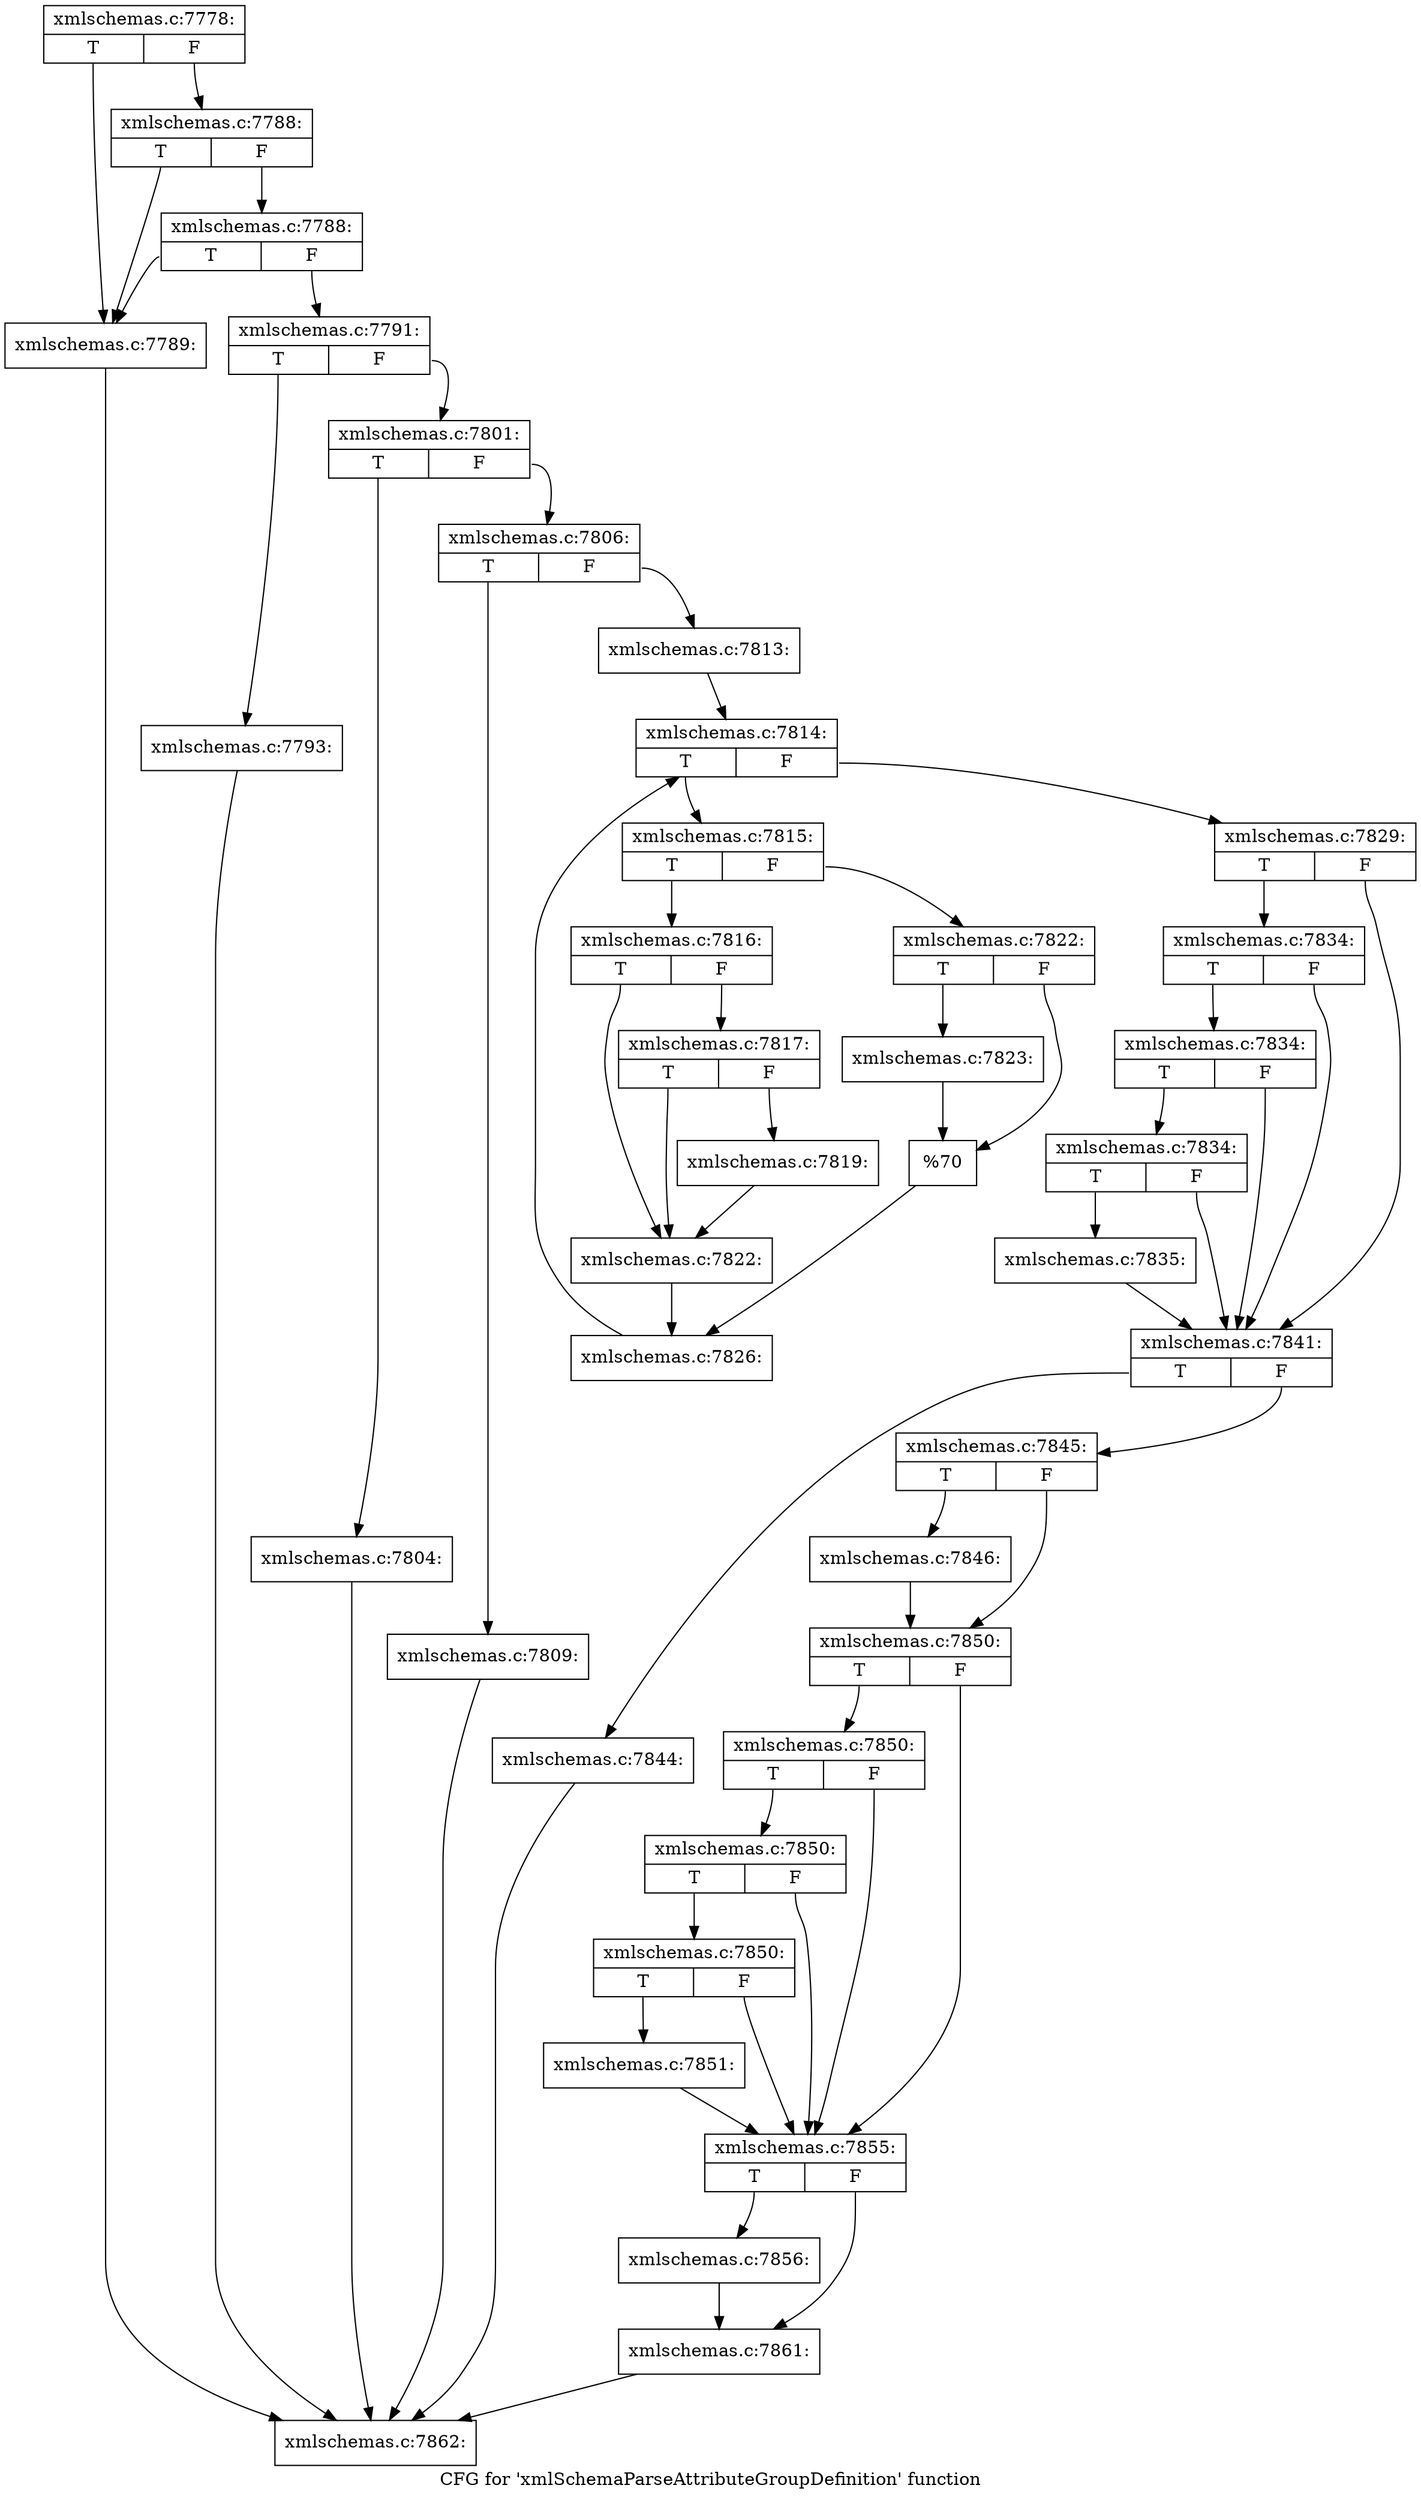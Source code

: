 digraph "CFG for 'xmlSchemaParseAttributeGroupDefinition' function" {
	label="CFG for 'xmlSchemaParseAttributeGroupDefinition' function";

	Node0x4ff38c0 [shape=record,label="{xmlschemas.c:7778:|{<s0>T|<s1>F}}"];
	Node0x4ff38c0:s0 -> Node0x4d47410;
	Node0x4ff38c0:s1 -> Node0x4d47530;
	Node0x4d47530 [shape=record,label="{xmlschemas.c:7788:|{<s0>T|<s1>F}}"];
	Node0x4d47530:s0 -> Node0x4d47410;
	Node0x4d47530:s1 -> Node0x4d474b0;
	Node0x4d474b0 [shape=record,label="{xmlschemas.c:7788:|{<s0>T|<s1>F}}"];
	Node0x4d474b0:s0 -> Node0x4d47410;
	Node0x4d474b0:s1 -> Node0x4d47460;
	Node0x4d47410 [shape=record,label="{xmlschemas.c:7789:}"];
	Node0x4d47410 -> Node0x4d459e0;
	Node0x4d47460 [shape=record,label="{xmlschemas.c:7791:|{<s0>T|<s1>F}}"];
	Node0x4d47460:s0 -> Node0x4d48060;
	Node0x4d47460:s1 -> Node0x4d480b0;
	Node0x4d48060 [shape=record,label="{xmlschemas.c:7793:}"];
	Node0x4d48060 -> Node0x4d459e0;
	Node0x4d480b0 [shape=record,label="{xmlschemas.c:7801:|{<s0>T|<s1>F}}"];
	Node0x4d480b0:s0 -> Node0x4d488f0;
	Node0x4d480b0:s1 -> Node0x4d48940;
	Node0x4d488f0 [shape=record,label="{xmlschemas.c:7804:}"];
	Node0x4d488f0 -> Node0x4d459e0;
	Node0x4d48940 [shape=record,label="{xmlschemas.c:7806:|{<s0>T|<s1>F}}"];
	Node0x4d48940:s0 -> Node0x4d49aa0;
	Node0x4d48940:s1 -> Node0x4ff3e50;
	Node0x4d49aa0 [shape=record,label="{xmlschemas.c:7809:}"];
	Node0x4d49aa0 -> Node0x4d459e0;
	Node0x4ff3e50 [shape=record,label="{xmlschemas.c:7813:}"];
	Node0x4ff3e50 -> Node0x4d4a540;
	Node0x4d4a540 [shape=record,label="{xmlschemas.c:7814:|{<s0>T|<s1>F}}"];
	Node0x4d4a540:s0 -> Node0x4d4a8f0;
	Node0x4d4a540:s1 -> Node0x4d4a720;
	Node0x4d4a8f0 [shape=record,label="{xmlschemas.c:7815:|{<s0>T|<s1>F}}"];
	Node0x4d4a8f0:s0 -> Node0x4d4aa30;
	Node0x4d4a8f0:s1 -> Node0x4d4aad0;
	Node0x4d4aa30 [shape=record,label="{xmlschemas.c:7816:|{<s0>T|<s1>F}}"];
	Node0x4d4aa30:s0 -> Node0x4d4aeb0;
	Node0x4d4aa30:s1 -> Node0x4d4af00;
	Node0x4d4af00 [shape=record,label="{xmlschemas.c:7817:|{<s0>T|<s1>F}}"];
	Node0x4d4af00:s0 -> Node0x4d4aeb0;
	Node0x4d4af00:s1 -> Node0x4d4ae60;
	Node0x4d4ae60 [shape=record,label="{xmlschemas.c:7819:}"];
	Node0x4d4ae60 -> Node0x4d4aeb0;
	Node0x4d4aeb0 [shape=record,label="{xmlschemas.c:7822:}"];
	Node0x4d4aeb0 -> Node0x4d4aa80;
	Node0x4d4aad0 [shape=record,label="{xmlschemas.c:7822:|{<s0>T|<s1>F}}"];
	Node0x4d4aad0:s0 -> Node0x4d4bc10;
	Node0x4d4aad0:s1 -> Node0x4d4bc60;
	Node0x4d4bc10 [shape=record,label="{xmlschemas.c:7823:}"];
	Node0x4d4bc10 -> Node0x4d4bc60;
	Node0x4d4bc60 [shape=record,label="{%70}"];
	Node0x4d4bc60 -> Node0x4d4aa80;
	Node0x4d4aa80 [shape=record,label="{xmlschemas.c:7826:}"];
	Node0x4d4aa80 -> Node0x4d4a540;
	Node0x4d4a720 [shape=record,label="{xmlschemas.c:7829:|{<s0>T|<s1>F}}"];
	Node0x4d4a720:s0 -> Node0x4d4d080;
	Node0x4d4a720:s1 -> Node0x4d4cf60;
	Node0x4d4d080 [shape=record,label="{xmlschemas.c:7834:|{<s0>T|<s1>F}}"];
	Node0x4d4d080:s0 -> Node0x4d4d030;
	Node0x4d4d080:s1 -> Node0x4d4cf60;
	Node0x4d4d030 [shape=record,label="{xmlschemas.c:7834:|{<s0>T|<s1>F}}"];
	Node0x4d4d030:s0 -> Node0x4d4cfb0;
	Node0x4d4d030:s1 -> Node0x4d4cf60;
	Node0x4d4cfb0 [shape=record,label="{xmlschemas.c:7834:|{<s0>T|<s1>F}}"];
	Node0x4d4cfb0:s0 -> Node0x4d4cf10;
	Node0x4d4cfb0:s1 -> Node0x4d4cf60;
	Node0x4d4cf10 [shape=record,label="{xmlschemas.c:7835:}"];
	Node0x4d4cf10 -> Node0x4d4cf60;
	Node0x4d4cf60 [shape=record,label="{xmlschemas.c:7841:|{<s0>T|<s1>F}}"];
	Node0x4d4cf60:s0 -> Node0x4d4e470;
	Node0x4d4cf60:s1 -> Node0x4d4e4c0;
	Node0x4d4e470 [shape=record,label="{xmlschemas.c:7844:}"];
	Node0x4d4e470 -> Node0x4d459e0;
	Node0x4d4e4c0 [shape=record,label="{xmlschemas.c:7845:|{<s0>T|<s1>F}}"];
	Node0x4d4e4c0:s0 -> Node0x4d4ee10;
	Node0x4d4e4c0:s1 -> Node0x4d4ee60;
	Node0x4d4ee10 [shape=record,label="{xmlschemas.c:7846:}"];
	Node0x4d4ee10 -> Node0x4d4ee60;
	Node0x4d4ee60 [shape=record,label="{xmlschemas.c:7850:|{<s0>T|<s1>F}}"];
	Node0x4d4ee60:s0 -> Node0x4d4f5a0;
	Node0x4d4ee60:s1 -> Node0x4d4f480;
	Node0x4d4f5a0 [shape=record,label="{xmlschemas.c:7850:|{<s0>T|<s1>F}}"];
	Node0x4d4f5a0:s0 -> Node0x4d4f550;
	Node0x4d4f5a0:s1 -> Node0x4d4f480;
	Node0x4d4f550 [shape=record,label="{xmlschemas.c:7850:|{<s0>T|<s1>F}}"];
	Node0x4d4f550:s0 -> Node0x4d4f4d0;
	Node0x4d4f550:s1 -> Node0x4d4f480;
	Node0x4d4f4d0 [shape=record,label="{xmlschemas.c:7850:|{<s0>T|<s1>F}}"];
	Node0x4d4f4d0:s0 -> Node0x4d4f430;
	Node0x4d4f4d0:s1 -> Node0x4d4f480;
	Node0x4d4f430 [shape=record,label="{xmlschemas.c:7851:}"];
	Node0x4d4f430 -> Node0x4d4f480;
	Node0x4d4f480 [shape=record,label="{xmlschemas.c:7855:|{<s0>T|<s1>F}}"];
	Node0x4d4f480:s0 -> Node0x4d509f0;
	Node0x4d4f480:s1 -> Node0x4d50a40;
	Node0x4d509f0 [shape=record,label="{xmlschemas.c:7856:}"];
	Node0x4d509f0 -> Node0x4d50a40;
	Node0x4d50a40 [shape=record,label="{xmlschemas.c:7861:}"];
	Node0x4d50a40 -> Node0x4d459e0;
	Node0x4d459e0 [shape=record,label="{xmlschemas.c:7862:}"];
}
